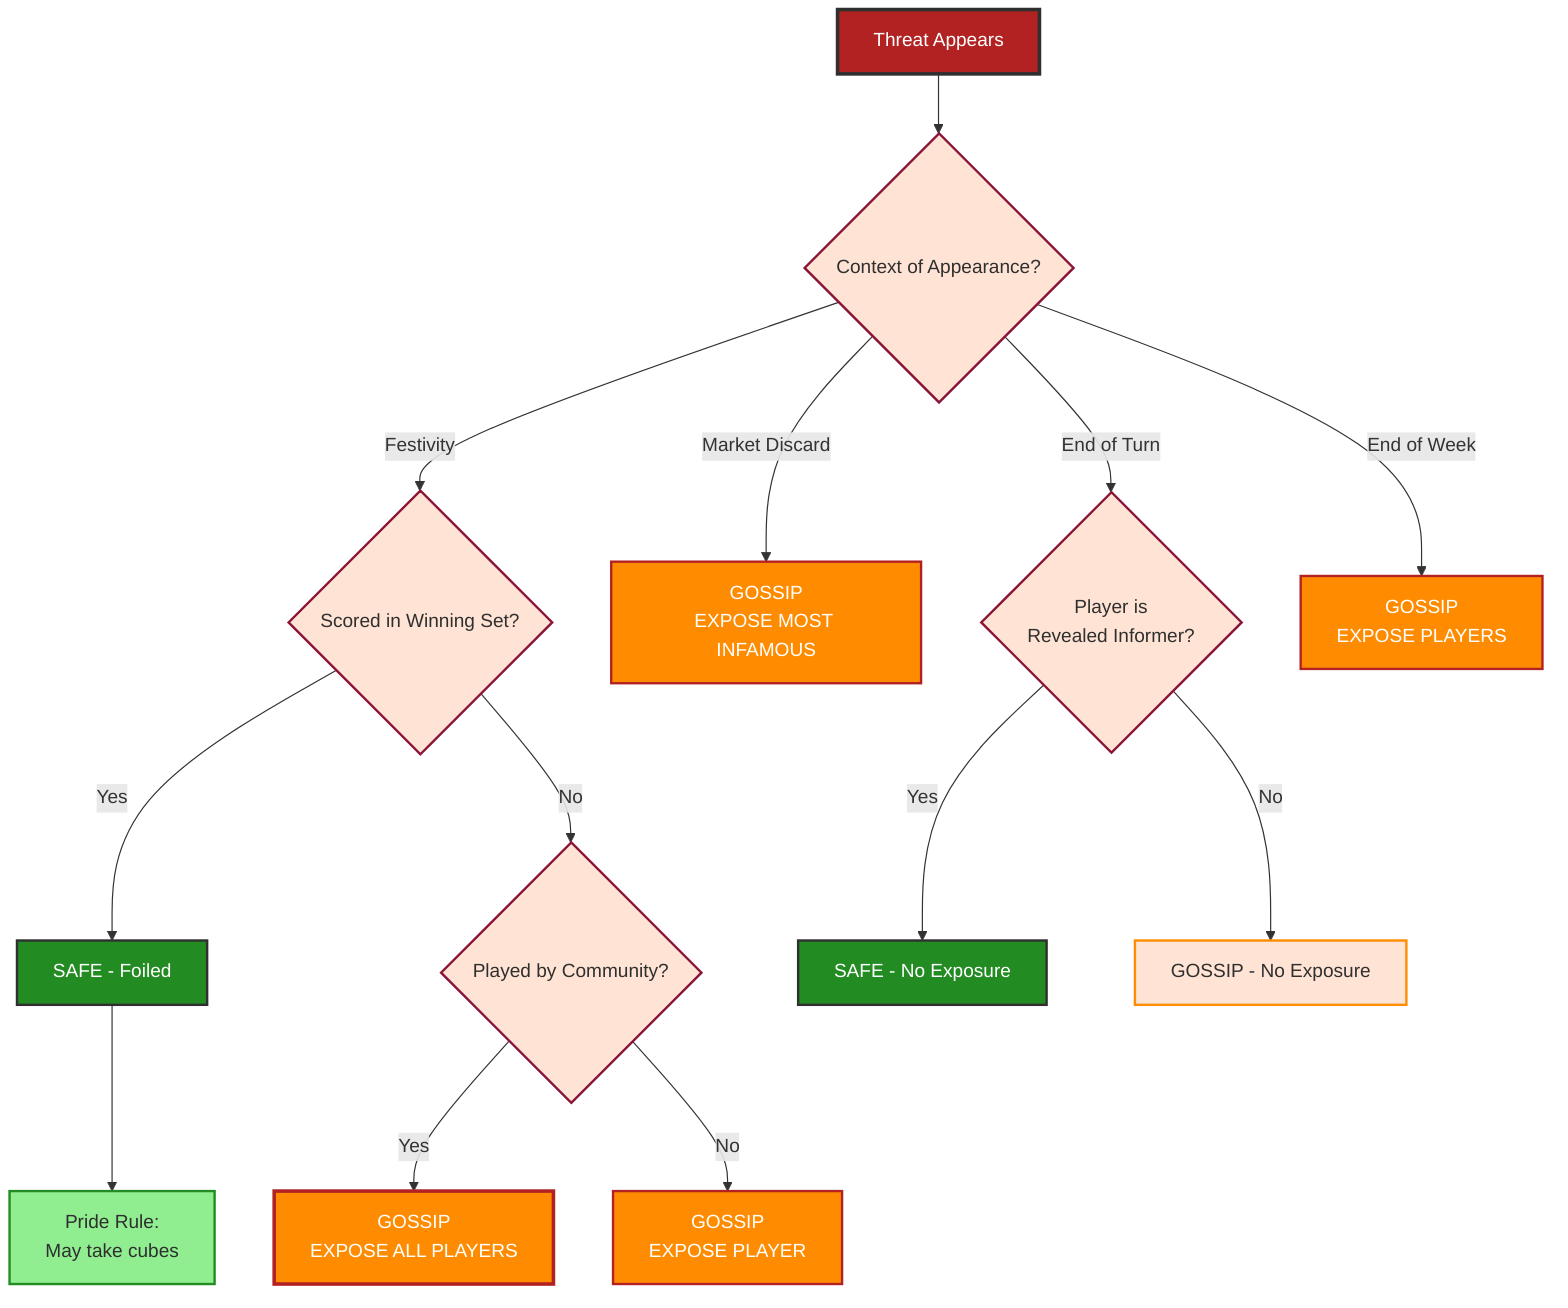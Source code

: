 flowchart TD
    A[Threat Appears] --> B{Context of Appearance?}
    
    B -->|Festivity| C{Scored in Winning Set?}
    C -->|Yes| C1[SAFE - Foiled]
    C1 --> C2[Pride Rule:<br/>May take cubes]
    
    C -->|No| D{Played by Community?}
    D -->|Yes| D1[GOSSIP<br/>EXPOSE ALL PLAYERS]
    D -->|No| D2[GOSSIP<br/>EXPOSE PLAYER]
    
    B -->|Market Discard| E[GOSSIP<br/>EXPOSE MOST INFAMOUS]
    
    B -->|End of Turn| F{Player is<br/>Revealed Informer?}
    F -->|Yes| F1[SAFE - No Exposure]
    F -->|No| F2[GOSSIP - No Exposure]
    
    B -->|End of Week| G[GOSSIP<br/>EXPOSE PLAYERS]
    
    style A fill:#B22222,stroke:#2F2F2F,stroke-width:3px,color:#fff
    style B fill:#FFE4D5,stroke:#8B1538,stroke-width:2px,color:#2F2F2F
    style C fill:#FFE4D5,stroke:#8B1538,stroke-width:2px,color:#2F2F2F
    style D fill:#FFE4D5,stroke:#8B1538,stroke-width:2px,color:#2F2F2F
    style F fill:#FFE4D5,stroke:#8B1538,stroke-width:2px,color:#2F2F2F
    style C1 fill:#228B22,stroke:#2F2F2F,stroke-width:2px,color:#fff
    style C2 fill:#90EE90,stroke:#228B22,stroke-width:2px,color:#2F2F2F
    style F1 fill:#228B22,stroke:#2F2F2F,stroke-width:2px,color:#fff
    style D1 fill:#FF8C00,stroke:#B22222,stroke-width:3px,color:#fff
    style D2 fill:#FF8C00,stroke:#B22222,stroke-width:2px,color:#fff
    style E fill:#FF8C00,stroke:#B22222,stroke-width:2px,color:#fff
    style F2 fill:#FFE4D5,stroke:#FF8C00,stroke-width:2px,color:#2F2F2F
    style G fill:#FF8C00,stroke:#B22222,stroke-width:2px,color:#fff